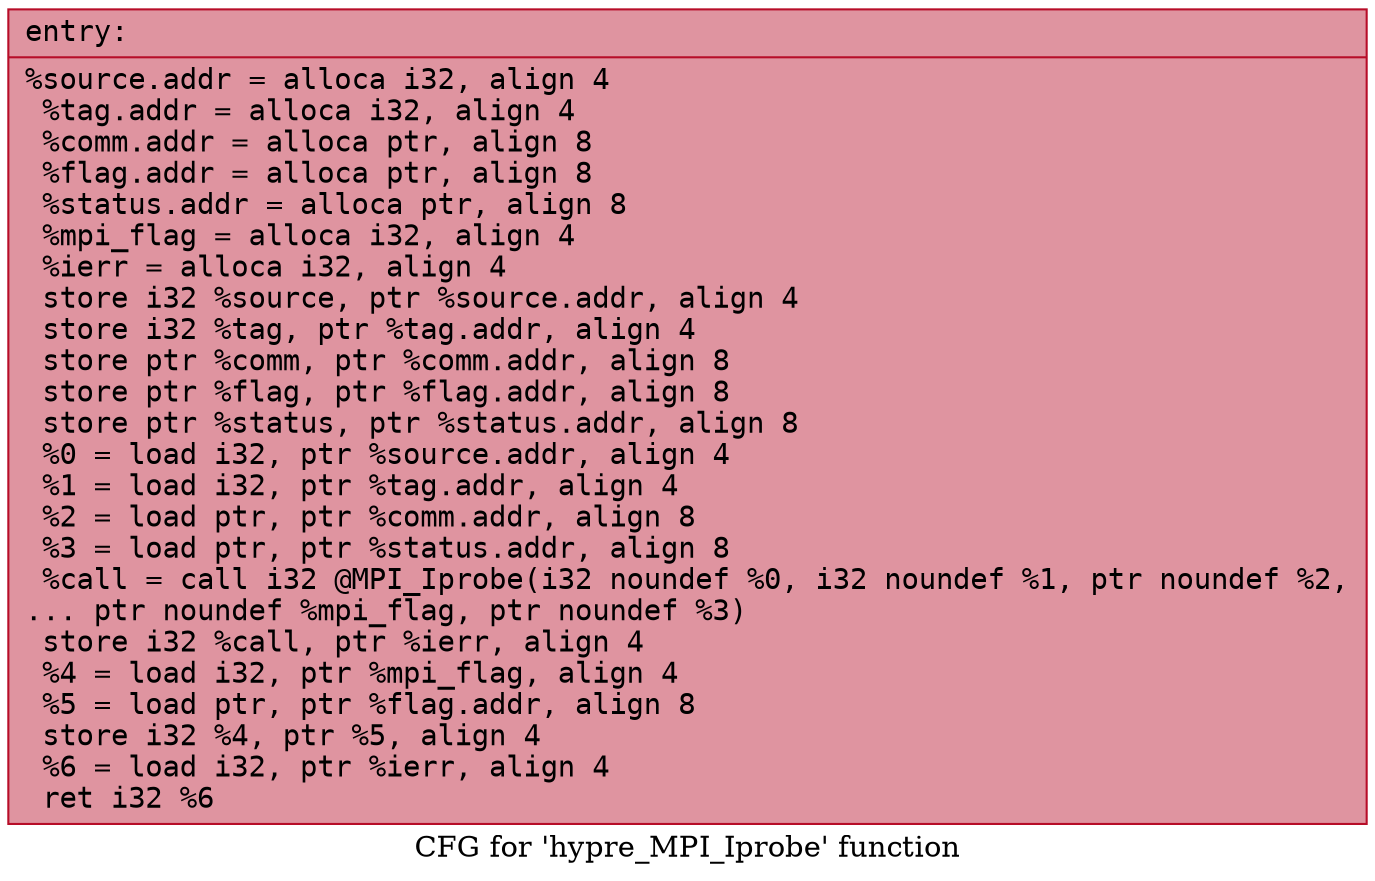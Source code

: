 digraph "CFG for 'hypre_MPI_Iprobe' function" {
	label="CFG for 'hypre_MPI_Iprobe' function";

	Node0x5555d6650c90 [shape=record,color="#b70d28ff", style=filled, fillcolor="#b70d2870" fontname="Courier",label="{entry:\l|  %source.addr = alloca i32, align 4\l  %tag.addr = alloca i32, align 4\l  %comm.addr = alloca ptr, align 8\l  %flag.addr = alloca ptr, align 8\l  %status.addr = alloca ptr, align 8\l  %mpi_flag = alloca i32, align 4\l  %ierr = alloca i32, align 4\l  store i32 %source, ptr %source.addr, align 4\l  store i32 %tag, ptr %tag.addr, align 4\l  store ptr %comm, ptr %comm.addr, align 8\l  store ptr %flag, ptr %flag.addr, align 8\l  store ptr %status, ptr %status.addr, align 8\l  %0 = load i32, ptr %source.addr, align 4\l  %1 = load i32, ptr %tag.addr, align 4\l  %2 = load ptr, ptr %comm.addr, align 8\l  %3 = load ptr, ptr %status.addr, align 8\l  %call = call i32 @MPI_Iprobe(i32 noundef %0, i32 noundef %1, ptr noundef %2,\l... ptr noundef %mpi_flag, ptr noundef %3)\l  store i32 %call, ptr %ierr, align 4\l  %4 = load i32, ptr %mpi_flag, align 4\l  %5 = load ptr, ptr %flag.addr, align 8\l  store i32 %4, ptr %5, align 4\l  %6 = load i32, ptr %ierr, align 4\l  ret i32 %6\l}"];
}
